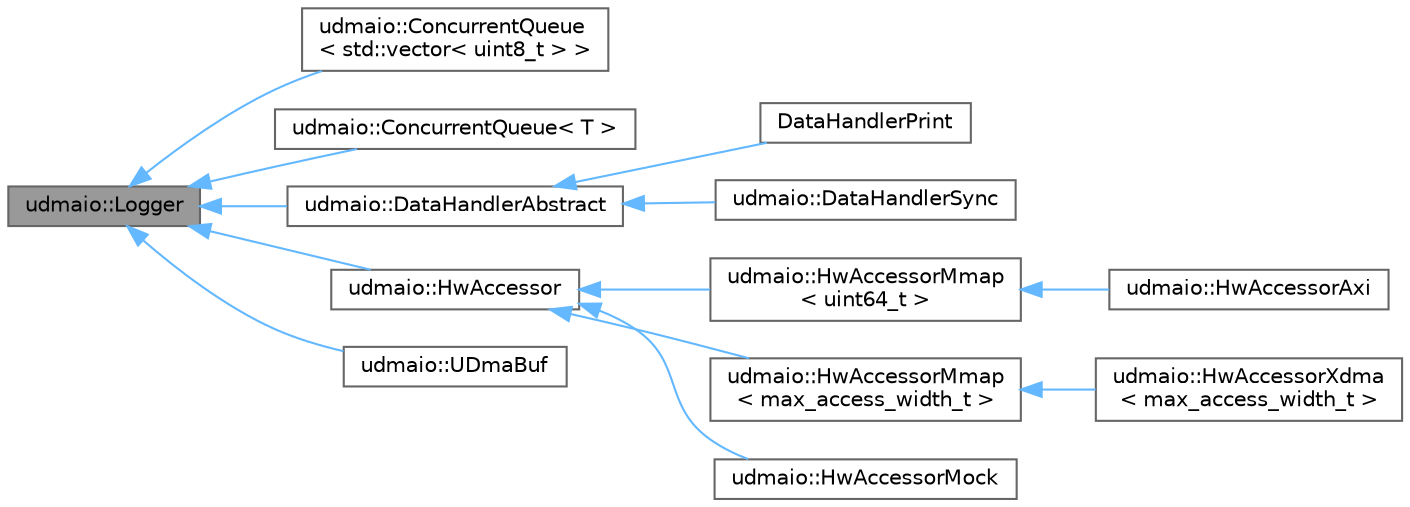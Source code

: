 digraph "udmaio::Logger"
{
 // INTERACTIVE_SVG=YES
 // LATEX_PDF_SIZE
  bgcolor="transparent";
  edge [fontname=Helvetica,fontsize=10,labelfontname=Helvetica,labelfontsize=10];
  node [fontname=Helvetica,fontsize=10,shape=box,height=0.2,width=0.4];
  rankdir="LR";
  Node1 [label="udmaio::Logger",height=0.2,width=0.4,color="gray40", fillcolor="grey60", style="filled", fontcolor="black",tooltip=" "];
  Node1 -> Node2 [dir="back",color="steelblue1",style="solid"];
  Node2 [label="udmaio::ConcurrentQueue\l\< std::vector\< uint8_t \> \>",height=0.2,width=0.4,color="gray40", fillcolor="white", style="filled",URL="$classudmaio_1_1_concurrent_queue.html",tooltip=" "];
  Node1 -> Node3 [dir="back",color="steelblue1",style="solid"];
  Node3 [label="udmaio::ConcurrentQueue\< T \>",height=0.2,width=0.4,color="gray40", fillcolor="white", style="filled",URL="$classudmaio_1_1_concurrent_queue.html",tooltip="Helper class to implement a blocking FIFO between threads."];
  Node1 -> Node4 [dir="back",color="steelblue1",style="solid"];
  Node4 [label="udmaio::DataHandlerAbstract",height=0.2,width=0.4,color="gray40", fillcolor="white", style="filled",URL="$classudmaio_1_1_data_handler_abstract.html",tooltip="Base class to implement a DMA data reception handler."];
  Node4 -> Node5 [dir="back",color="steelblue1",style="solid"];
  Node5 [label="DataHandlerPrint",height=0.2,width=0.4,color="gray40", fillcolor="white", style="filled",URL="$class_data_handler_print.html",tooltip="DataHandler implementation that checks LFSR data and prints status / stats."];
  Node4 -> Node6 [dir="back",color="steelblue1",style="solid"];
  Node6 [label="udmaio::DataHandlerSync",height=0.2,width=0.4,color="gray40", fillcolor="white", style="filled",URL="$classudmaio_1_1_data_handler_sync.html",tooltip="Synchronous data handler with blocking read interface."];
  Node1 -> Node7 [dir="back",color="steelblue1",style="solid"];
  Node7 [label="udmaio::HwAccessor",height=0.2,width=0.4,color="gray40", fillcolor="white", style="filled",URL="$classudmaio_1_1_hw_accessor.html",tooltip="Base class for hardware access."];
  Node7 -> Node8 [dir="back",color="steelblue1",style="solid"];
  Node8 [label="udmaio::HwAccessorMmap\l\< uint64_t \>",height=0.2,width=0.4,color="gray40", fillcolor="white", style="filled",URL="$classudmaio_1_1_hw_accessor_mmap.html",tooltip=" "];
  Node8 -> Node9 [dir="back",color="steelblue1",style="solid"];
  Node9 [label="udmaio::HwAccessorAxi",height=0.2,width=0.4,color="gray40", fillcolor="white", style="filled",URL="$classudmaio_1_1_hw_accessor_axi.html",tooltip=" "];
  Node7 -> Node10 [dir="back",color="steelblue1",style="solid"];
  Node10 [label="udmaio::HwAccessorMmap\l\< max_access_width_t \>",height=0.2,width=0.4,color="gray40", fillcolor="white", style="filled",URL="$classudmaio_1_1_hw_accessor_mmap.html",tooltip=" "];
  Node10 -> Node11 [dir="back",color="steelblue1",style="solid"];
  Node11 [label="udmaio::HwAccessorXdma\l\< max_access_width_t \>",height=0.2,width=0.4,color="gray40", fillcolor="white", style="filled",URL="$classudmaio_1_1_hw_accessor_xdma.html",tooltip=" "];
  Node7 -> Node12 [dir="back",color="steelblue1",style="solid"];
  Node12 [label="udmaio::HwAccessorMock",height=0.2,width=0.4,color="gray40", fillcolor="white", style="filled",URL="$classudmaio_1_1_hw_accessor_mock.html",tooltip=" "];
  Node1 -> Node13 [dir="back",color="steelblue1",style="solid"];
  Node13 [label="udmaio::UDmaBuf",height=0.2,width=0.4,color="gray40", fillcolor="white", style="filled",URL="$classudmaio_1_1_u_dma_buf.html",tooltip="DMA data buffer accessed over AXI/UIO, implemented w/ udmabuf (see https://github...."];
}
